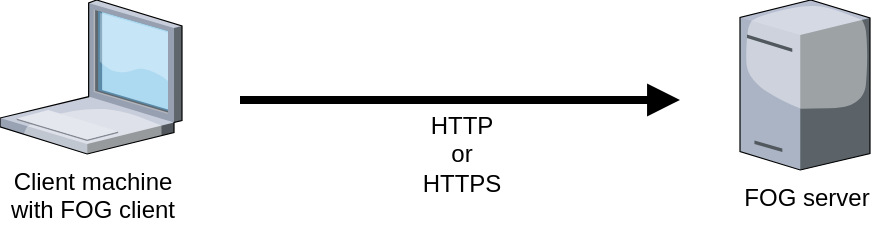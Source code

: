 <mxfile version="12.3.2" type="device" pages="2"><diagram id="Y2ieS964InfA86h1h8MR" name="Fog client"><mxGraphModel dx="1102" dy="855" grid="1" gridSize="10" guides="1" tooltips="1" connect="1" arrows="1" fold="1" page="1" pageScale="1" pageWidth="1169" pageHeight="827" math="0" shadow="0"><root><mxCell id="0"/><mxCell id="1" parent="0"/><mxCell id="9jT0_uG-G-EfyAH6Dimi-1" value="Client machine&lt;br&gt;with FOG client" style="verticalLabelPosition=bottom;aspect=fixed;html=1;verticalAlign=top;strokeColor=none;align=center;outlineConnect=0;shape=mxgraph.citrix.laptop_1;" vertex="1" parent="1"><mxGeometry x="190" y="230" width="91" height="77" as="geometry"/></mxCell><mxCell id="9jT0_uG-G-EfyAH6Dimi-2" value="FOG server" style="verticalLabelPosition=bottom;aspect=fixed;html=1;verticalAlign=top;strokeColor=none;align=center;outlineConnect=0;shape=mxgraph.citrix.tower_server;" vertex="1" parent="1"><mxGeometry x="560" y="230" width="65" height="85" as="geometry"/></mxCell><mxCell id="9jT0_uG-G-EfyAH6Dimi-4" value="" style="endArrow=block;endFill=1;endSize=6;html=1;strokeWidth=4;" edge="1" parent="1"><mxGeometry width="100" relative="1" as="geometry"><mxPoint x="310" y="280" as="sourcePoint"/><mxPoint x="530" y="280" as="targetPoint"/></mxGeometry></mxCell><mxCell id="9jT0_uG-G-EfyAH6Dimi-7" value="HTTP or HTTPS" style="text;html=1;strokeColor=none;fillColor=none;align=center;verticalAlign=middle;whiteSpace=wrap;rounded=0;" vertex="1" parent="1"><mxGeometry x="400.5" y="297" width="40" height="20" as="geometry"/></mxCell></root></mxGraphModel></diagram><diagram name="Image deployment" id="O9odTubPMvzRlUvFFuHZ"><mxGraphModel dx="1102" dy="855" grid="1" gridSize="10" guides="1" tooltips="1" connect="1" arrows="1" fold="1" page="1" pageScale="1" pageWidth="1169" pageHeight="827" math="0" shadow="0"><root><mxCell id="Xt6AjkpdhnqBaCaFtunr-0"/><mxCell id="Xt6AjkpdhnqBaCaFtunr-1" parent="Xt6AjkpdhnqBaCaFtunr-0"/><mxCell id="Xt6AjkpdhnqBaCaFtunr-2" value="Client machine" style="verticalLabelPosition=bottom;aspect=fixed;html=1;verticalAlign=top;strokeColor=none;align=center;outlineConnect=0;shape=mxgraph.citrix.laptop_1;fontSize=14;" vertex="1" parent="Xt6AjkpdhnqBaCaFtunr-1"><mxGeometry x="180" y="260" width="91" height="77" as="geometry"/></mxCell><mxCell id="Xt6AjkpdhnqBaCaFtunr-4" value="" style="endArrow=block;endFill=1;endSize=6;html=1;strokeWidth=4;" edge="1" parent="Xt6AjkpdhnqBaCaFtunr-1"><mxGeometry width="100" relative="1" as="geometry"><mxPoint x="300" y="320" as="sourcePoint"/><mxPoint x="570" y="450" as="targetPoint"/></mxGeometry></mxCell><mxCell id="paXhfpnR3QI3Clv92uNH-2" value="DHCP Server" style="verticalLabelPosition=bottom;aspect=fixed;html=1;verticalAlign=top;strokeColor=none;align=center;outlineConnect=0;shape=mxgraph.citrix.dhcp_server;fontSize=14;" vertex="1" parent="Xt6AjkpdhnqBaCaFtunr-1"><mxGeometry x="593" y="400" width="76" height="90" as="geometry"/></mxCell><mxCell id="paXhfpnR3QI3Clv92uNH-3" value="FOG Storage" style="verticalLabelPosition=bottom;aspect=fixed;html=1;verticalAlign=top;strokeColor=none;align=center;outlineConnect=0;shape=mxgraph.citrix.file_server;fontSize=14;" vertex="1" parent="Xt6AjkpdhnqBaCaFtunr-1"><mxGeometry x="593" y="220" width="71" height="97" as="geometry"/></mxCell><mxCell id="paXhfpnR3QI3Clv92uNH-4" value="FOG Server" style="verticalLabelPosition=bottom;aspect=fixed;html=1;verticalAlign=top;strokeColor=none;align=center;outlineConnect=0;shape=mxgraph.citrix.database_server;fontSize=14;" vertex="1" parent="Xt6AjkpdhnqBaCaFtunr-1"><mxGeometry x="584" y="67.5" width="80" height="90" as="geometry"/></mxCell><mxCell id="JFCdOJKiHZtWRS_-kLqQ-0" value="DHCP" style="text;html=1;strokeColor=none;fillColor=none;align=center;verticalAlign=middle;whiteSpace=wrap;rounded=0;rotation=27;fontSize=14;" vertex="1" parent="Xt6AjkpdhnqBaCaFtunr-1"><mxGeometry x="390" y="383" width="40" height="20" as="geometry"/></mxCell><mxCell id="JFCdOJKiHZtWRS_-kLqQ-1" value="" style="endArrow=block;endFill=1;endSize=6;html=1;strokeWidth=4;" edge="1" parent="Xt6AjkpdhnqBaCaFtunr-1"><mxGeometry width="100" relative="1" as="geometry"><mxPoint x="300" y="300" as="sourcePoint"/><mxPoint x="570" y="270" as="targetPoint"/></mxGeometry></mxCell><mxCell id="JFCdOJKiHZtWRS_-kLqQ-2" value="" style="endArrow=block;endFill=1;endSize=6;html=1;strokeWidth=4;" edge="1" parent="Xt6AjkpdhnqBaCaFtunr-1"><mxGeometry width="100" relative="1" as="geometry"><mxPoint x="290" y="270" as="sourcePoint"/><mxPoint x="570" y="120" as="targetPoint"/></mxGeometry></mxCell><mxCell id="JFCdOJKiHZtWRS_-kLqQ-3" value="1" style="ellipse;whiteSpace=wrap;html=1;aspect=fixed;fillColor=#d5e8d4;strokeColor=#82b366;fontStyle=1;fontSize=16;" vertex="1" parent="Xt6AjkpdhnqBaCaFtunr-1"><mxGeometry x="440" y="403" width="30" height="30" as="geometry"/></mxCell><mxCell id="JFCdOJKiHZtWRS_-kLqQ-5" value="2" style="ellipse;whiteSpace=wrap;html=1;aspect=fixed;fillColor=#d5e8d4;strokeColor=#82b366;fontStyle=1;fontSize=16;" vertex="1" parent="Xt6AjkpdhnqBaCaFtunr-1"><mxGeometry x="410" y="295" width="30" height="30" as="geometry"/></mxCell><mxCell id="JFCdOJKiHZtWRS_-kLqQ-6" value="3" style="ellipse;whiteSpace=wrap;html=1;aspect=fixed;fillColor=#d5e8d4;strokeColor=#82b366;fontStyle=1;fontSize=16;" vertex="1" parent="Xt6AjkpdhnqBaCaFtunr-1"><mxGeometry x="400" y="157.5" width="30" height="30" as="geometry"/></mxCell><mxCell id="JFCdOJKiHZtWRS_-kLqQ-7" value="4" style="ellipse;whiteSpace=wrap;html=1;aspect=fixed;fillColor=#d5e8d4;strokeColor=#82b366;fontStyle=1;fontSize=16;" vertex="1" parent="Xt6AjkpdhnqBaCaFtunr-1"><mxGeometry x="520" y="230" width="30" height="30" as="geometry"/></mxCell><mxCell id="JFCdOJKiHZtWRS_-kLqQ-9" value="TFTP" style="text;html=1;strokeColor=none;fillColor=none;align=center;verticalAlign=middle;whiteSpace=wrap;rounded=0;rotation=-5;fontSize=14;" vertex="1" parent="Xt6AjkpdhnqBaCaFtunr-1"><mxGeometry x="360" y="300" width="40" height="20" as="geometry"/></mxCell><mxCell id="JFCdOJKiHZtWRS_-kLqQ-10" value="HTTP/HTTPS" style="text;html=1;strokeColor=none;fillColor=none;align=center;verticalAlign=middle;whiteSpace=wrap;rounded=0;rotation=-30;fontSize=14;" vertex="1" parent="Xt6AjkpdhnqBaCaFtunr-1"><mxGeometry x="340" y="200" width="40" height="20" as="geometry"/></mxCell><mxCell id="JFCdOJKiHZtWRS_-kLqQ-11" value="NFS" style="text;html=1;strokeColor=none;fillColor=none;align=center;verticalAlign=middle;whiteSpace=wrap;rounded=0;rotation=-10;fontSize=14;" vertex="1" parent="Xt6AjkpdhnqBaCaFtunr-1"><mxGeometry x="450" y="250" width="40" height="20" as="geometry"/></mxCell></root></mxGraphModel></diagram></mxfile>